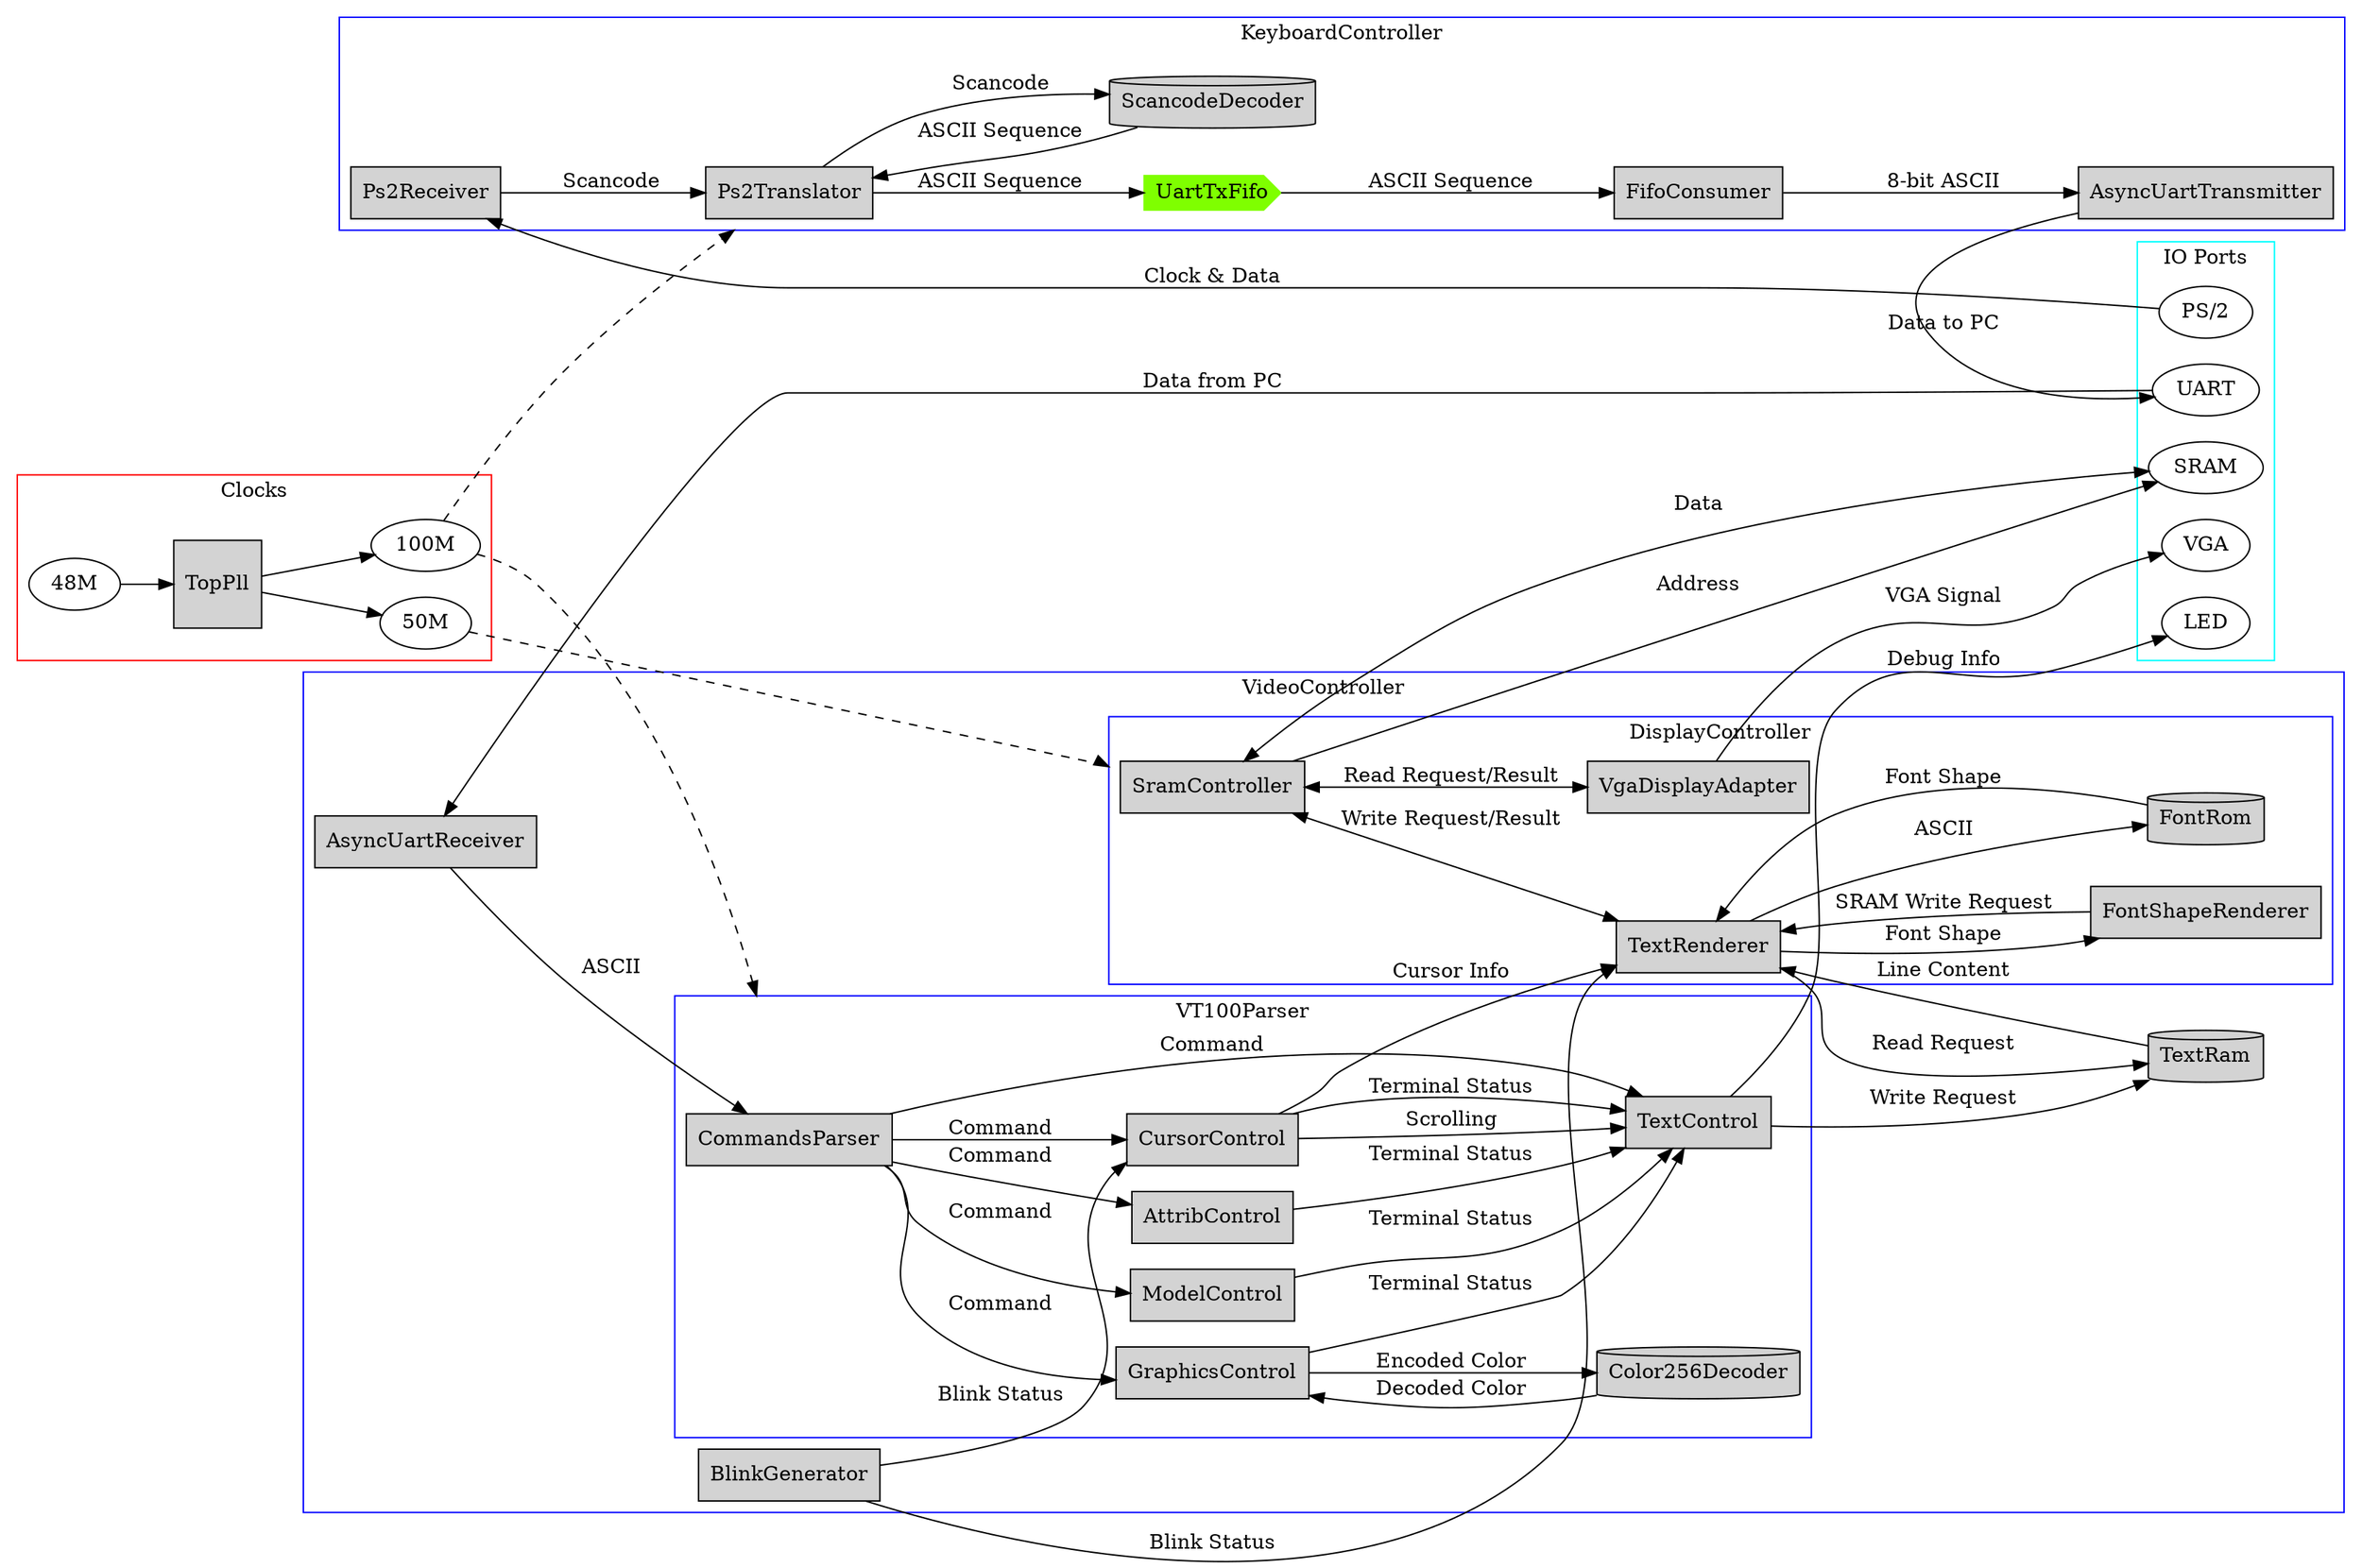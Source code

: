 digraph Architecture {
    rankdir=LR;

    graph[compound=true];

    subgraph cluster_pll{
        color=red;
        label="Clocks";
        TopPll[shape=square,style=filled];
        TopPll->"100M";
        TopPll->"50M";
        "48M"->TopPll;
    }


    subgraph cluster_IOPorts{
        color=cyan;
        label="IO Ports";
        node[shape=ellipse];
        "PS/2";
        UART;
        VGA;
        SRAM;
        LED;
    }

    subgraph cluster_keyboard{
        label="KeyboardController";
        node[style=filled, shape=box];
        color=blue;

        Ps2Receiver->Ps2Translator[label="Scancode"];
        Ps2Translator->ScancodeDecoder[label="Scancode"];
        ScancodeDecoder->Ps2Translator[label="ASCII Sequence"];
        ScancodeDecoder[shape=cylinder];

        UartTxFifo[shape=cds, color=chartreuse];

        Ps2Translator->UartTxFifo[label="ASCII Sequence"];
        UartTxFifo->FifoConsumer[label="ASCII Sequence"];
        FifoConsumer->AsyncUartTransmitter[label="8-bit ASCII"];

    }


    subgraph cluster_video{
        label="VideoController";
        node[style=filled, shape=box];
        color=blue;

        TextRam[shape=cylinder];

        subgraph cluster_display{
            label="DisplayController";

            SramController->VgaDisplayAdapter[dir=both,label="Read Request/Result"];

            SramController->TextRenderer[dir=both,label="Write Request/Result"];
            
            FontRom[shape=cylinder];
            TextRenderer->FontRom[label="ASCII"];
            FontRom->TextRenderer[label="Font Shape"];

            TextRenderer->FontShapeRenderer[label="Font Shape"];
            FontShapeRenderer->TextRenderer[label="SRAM Write Request"];
            
        }


        subgraph cluster_parser{
            label="VT100Parser"

            CommandsParser->CursorControl[label="Command"];
            CommandsParser->TextControl[label="Command"];
            CommandsParser->ModelControl[label="Command"];
            CommandsParser->AttribControl[label="Command"];
            CommandsParser->GraphicsControl[label="Command"];

            CursorControl->TextControl[label="Terminal Status"];
            ModelControl->TextControl[label="Terminal Status"];
            AttribControl->TextControl[label="Terminal Status"];
            GraphicsControl->TextControl[label="Terminal Status"];

            Color256Decoder[shape=cylinder];
            GraphicsControl->Color256Decoder[label="Encoded Color"];
            Color256Decoder->GraphicsControl[label="Decoded Color"];

            TextControl->LED[label="Debug Info"];
        }


        CursorControl->TextRenderer[label="Cursor Info"];
        CursorControl->TextControl[label="Scrolling"];

        AsyncUartReceiver->CommandsParser[label="ASCII"];

        BlinkGenerator->TextRenderer[label="Blink Status"];
        BlinkGenerator->CursorControl[label="Blink Status"]

        TextRenderer->TextRam[label="Read Request"];
        TextRam->TextRenderer[label="Line Content"];

        TextControl->TextRam[label="Write Request"];

    }   


    "100M"->Ps2Translator[lhead=cluster_keyboard,style=dashed];
    "50M"->SramController[lhead=cluster_display,style=dashed];
    "100M"->CommandsParser[lhead=cluster_parser,style=dashed];

    "PS/2"->Ps2Receiver[label="Clock & Data"];
    AsyncUartTransmitter->UART[label="Data to PC"];
    UART->AsyncUartReceiver[label="Data from PC"];
    VgaDisplayAdapter->VGA[label="VGA Signal"];
    SramController->SRAM[label="Address"];
    SramController->SRAM[dir=both,label="Data"]; 

}